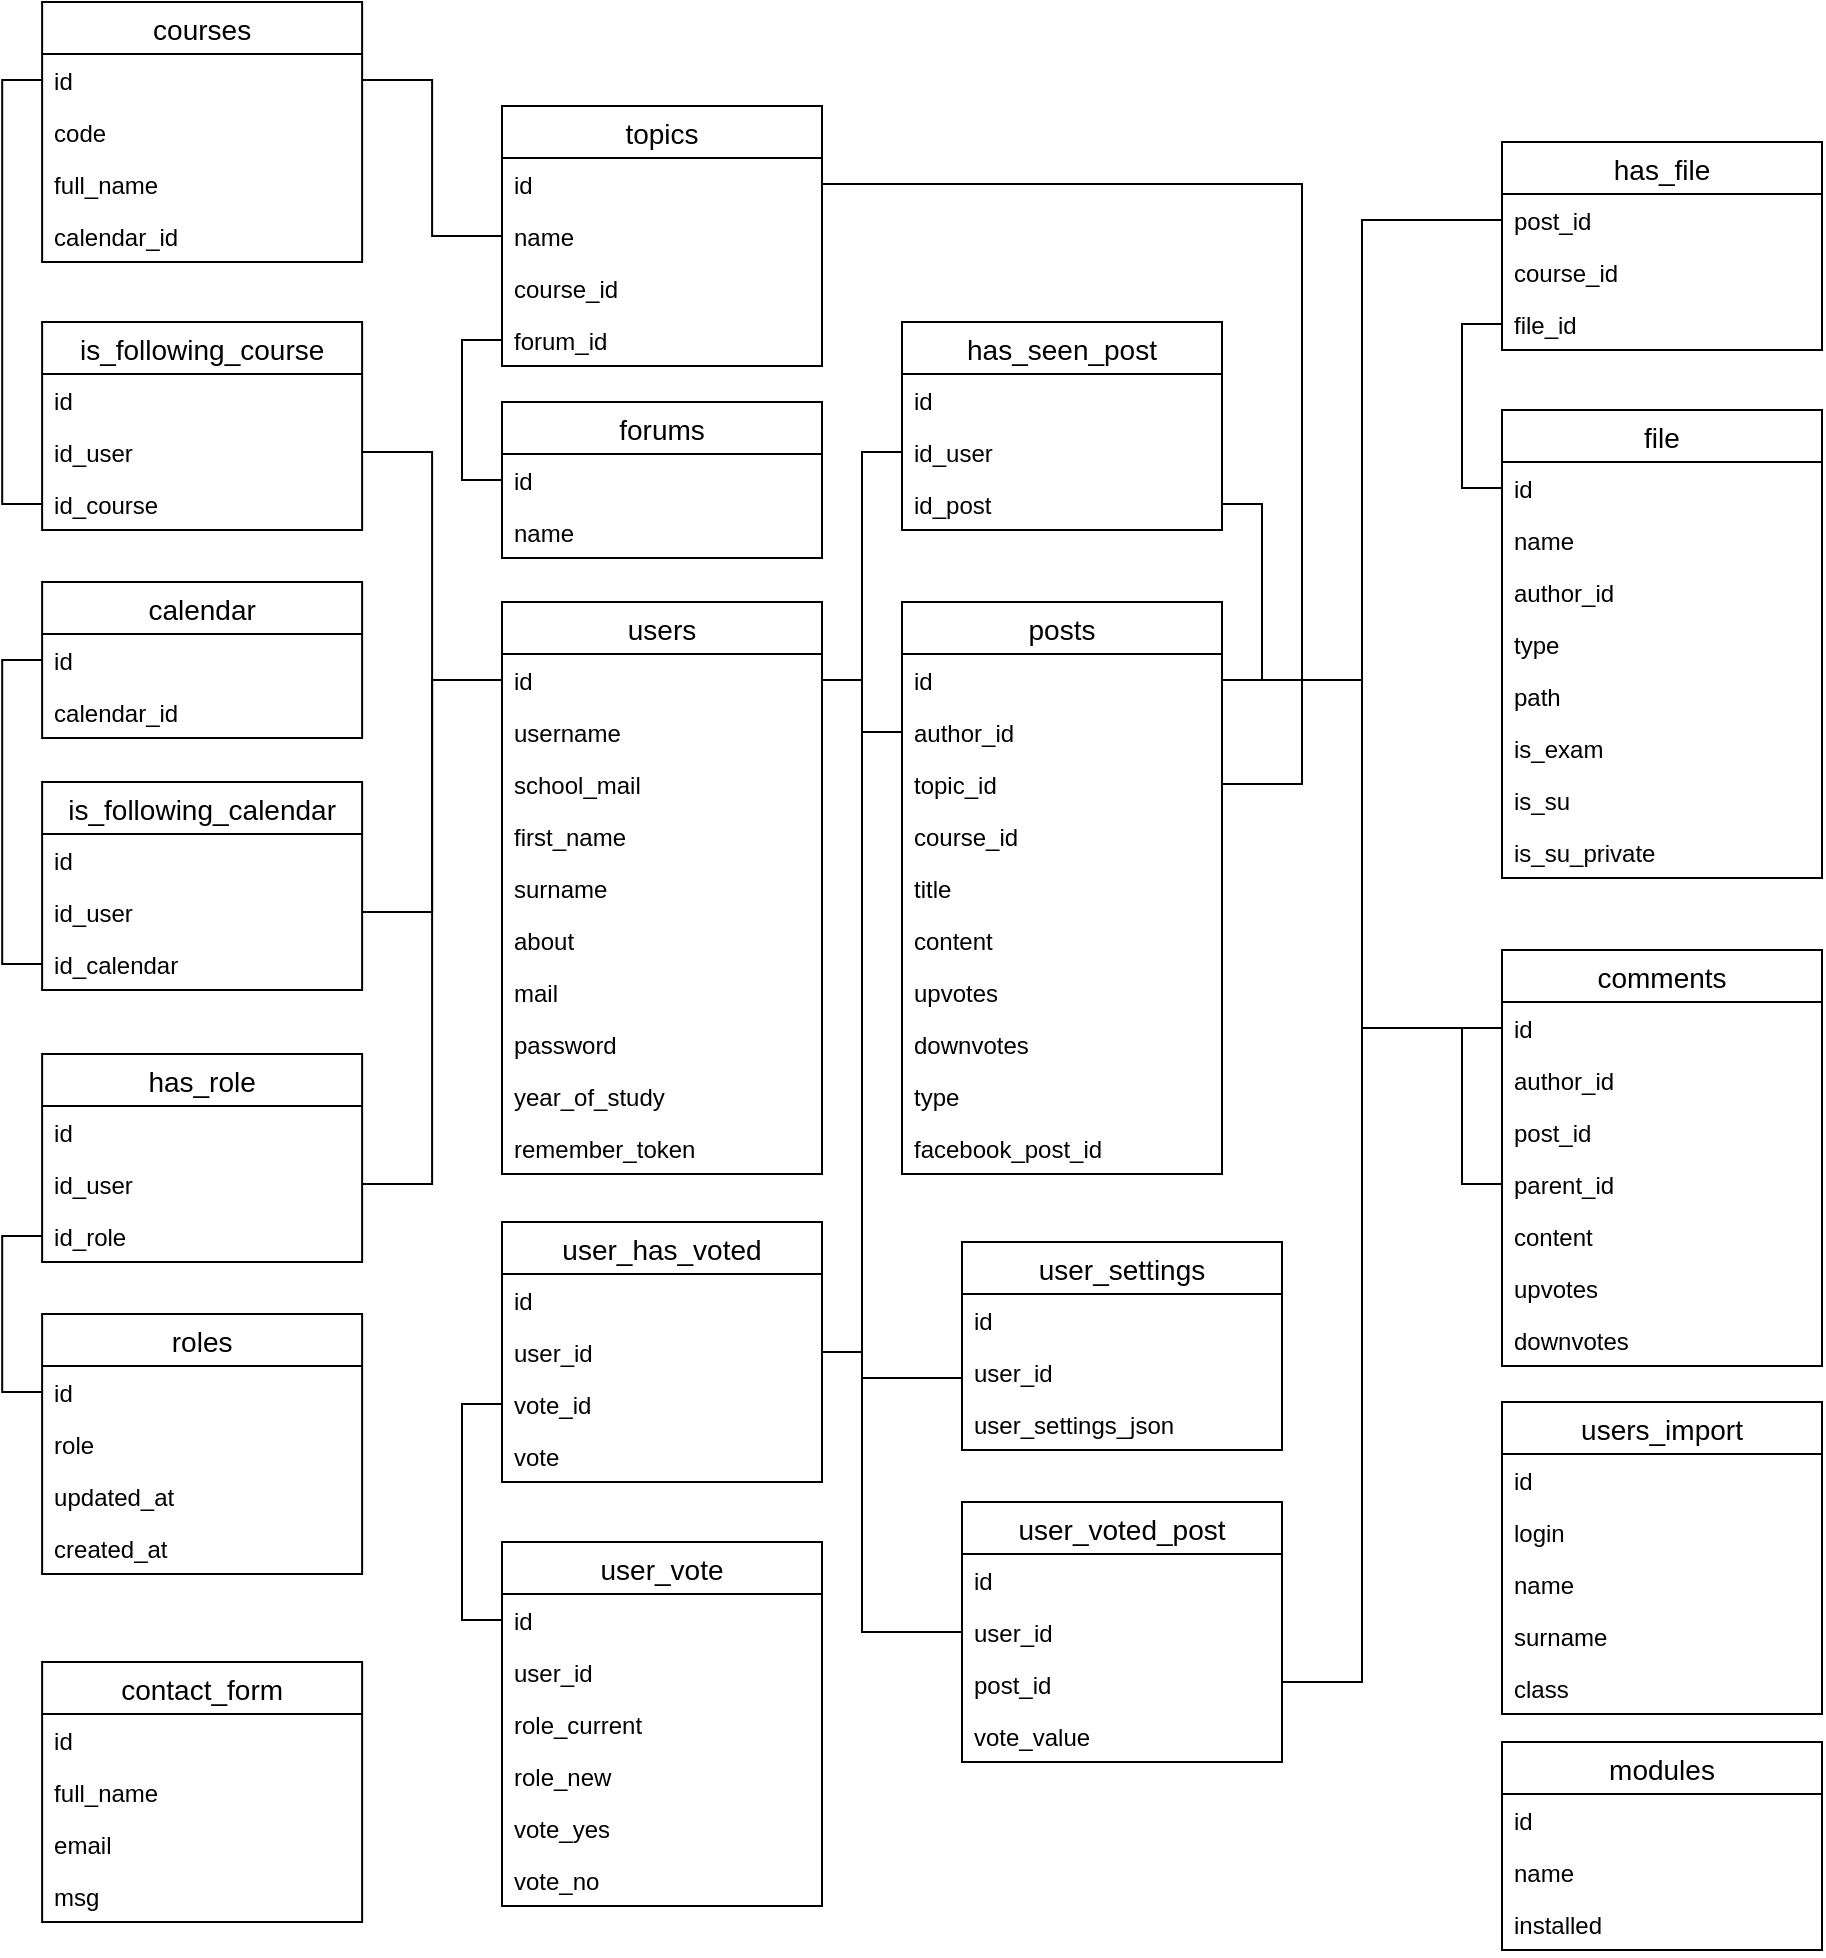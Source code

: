 <mxfile version="14.6.11" type="device"><diagram id="4yTbLP6t9a6h_DhzCa4y" name="db_scheme"><mxGraphModel dx="2031" dy="2209" grid="1" gridSize="10" guides="1" tooltips="1" connect="1" arrows="1" fold="1" page="1" pageScale="1" pageWidth="850" pageHeight="1100" math="0" shadow="0"><root><mxCell id="0"/><mxCell id="1" parent="0"/><mxCell id="abIItij-NzjFrloqFSws-5" value="users" style="swimlane;fontStyle=0;childLayout=stackLayout;horizontal=1;startSize=26;horizontalStack=0;resizeParent=1;resizeParentMax=0;resizeLast=0;collapsible=1;marginBottom=0;align=center;fontSize=14;" parent="1" vertex="1"><mxGeometry x="280" y="230" width="160" height="286" as="geometry"/></mxCell><mxCell id="abIItij-NzjFrloqFSws-6" value="id&#10;" style="text;strokeColor=none;fillColor=none;spacingLeft=4;spacingRight=4;overflow=hidden;rotatable=0;points=[[0,0.5],[1,0.5]];portConstraint=eastwest;fontSize=12;" parent="abIItij-NzjFrloqFSws-5" vertex="1"><mxGeometry y="26" width="160" height="26" as="geometry"/></mxCell><mxCell id="abIItij-NzjFrloqFSws-7" value="username" style="text;strokeColor=none;fillColor=none;spacingLeft=4;spacingRight=4;overflow=hidden;rotatable=0;points=[[0,0.5],[1,0.5]];portConstraint=eastwest;fontSize=12;" parent="abIItij-NzjFrloqFSws-5" vertex="1"><mxGeometry y="52" width="160" height="26" as="geometry"/></mxCell><mxCell id="abIItij-NzjFrloqFSws-8" value="school_mail" style="text;strokeColor=none;fillColor=none;spacingLeft=4;spacingRight=4;overflow=hidden;rotatable=0;points=[[0,0.5],[1,0.5]];portConstraint=eastwest;fontSize=12;" parent="abIItij-NzjFrloqFSws-5" vertex="1"><mxGeometry y="78" width="160" height="26" as="geometry"/></mxCell><mxCell id="IEvsxh3nS520KQVE90Wk-14" value="first_name" style="text;strokeColor=none;fillColor=none;spacingLeft=4;spacingRight=4;overflow=hidden;rotatable=0;points=[[0,0.5],[1,0.5]];portConstraint=eastwest;fontSize=12;" parent="abIItij-NzjFrloqFSws-5" vertex="1"><mxGeometry y="104" width="160" height="26" as="geometry"/></mxCell><mxCell id="IEvsxh3nS520KQVE90Wk-15" value="surname" style="text;strokeColor=none;fillColor=none;spacingLeft=4;spacingRight=4;overflow=hidden;rotatable=0;points=[[0,0.5],[1,0.5]];portConstraint=eastwest;fontSize=12;" parent="abIItij-NzjFrloqFSws-5" vertex="1"><mxGeometry y="130" width="160" height="26" as="geometry"/></mxCell><mxCell id="IEvsxh3nS520KQVE90Wk-16" value="about" style="text;strokeColor=none;fillColor=none;spacingLeft=4;spacingRight=4;overflow=hidden;rotatable=0;points=[[0,0.5],[1,0.5]];portConstraint=eastwest;fontSize=12;" parent="abIItij-NzjFrloqFSws-5" vertex="1"><mxGeometry y="156" width="160" height="26" as="geometry"/></mxCell><mxCell id="abIItij-NzjFrloqFSws-9" value="mail" style="text;strokeColor=none;fillColor=none;spacingLeft=4;spacingRight=4;overflow=hidden;rotatable=0;points=[[0,0.5],[1,0.5]];portConstraint=eastwest;fontSize=12;" parent="abIItij-NzjFrloqFSws-5" vertex="1"><mxGeometry y="182" width="160" height="26" as="geometry"/></mxCell><mxCell id="abIItij-NzjFrloqFSws-10" value="password" style="text;strokeColor=none;fillColor=none;spacingLeft=4;spacingRight=4;overflow=hidden;rotatable=0;points=[[0,0.5],[1,0.5]];portConstraint=eastwest;fontSize=12;" parent="abIItij-NzjFrloqFSws-5" vertex="1"><mxGeometry y="208" width="160" height="26" as="geometry"/></mxCell><mxCell id="abIItij-NzjFrloqFSws-11" value="year_of_study" style="text;strokeColor=none;fillColor=none;spacingLeft=4;spacingRight=4;overflow=hidden;rotatable=0;points=[[0,0.5],[1,0.5]];portConstraint=eastwest;fontSize=12;" parent="abIItij-NzjFrloqFSws-5" vertex="1"><mxGeometry y="234" width="160" height="26" as="geometry"/></mxCell><mxCell id="IEvsxh3nS520KQVE90Wk-17" value="remember_token" style="text;strokeColor=none;fillColor=none;spacingLeft=4;spacingRight=4;overflow=hidden;rotatable=0;points=[[0,0.5],[1,0.5]];portConstraint=eastwest;fontSize=12;" parent="abIItij-NzjFrloqFSws-5" vertex="1"><mxGeometry y="260" width="160" height="26" as="geometry"/></mxCell><mxCell id="abIItij-NzjFrloqFSws-58" value="has_seen_post" style="swimlane;fontStyle=0;childLayout=stackLayout;horizontal=1;startSize=26;horizontalStack=0;resizeParent=1;resizeParentMax=0;resizeLast=0;collapsible=1;marginBottom=0;align=center;fontSize=14;" parent="1" vertex="1"><mxGeometry x="480" y="90" width="160" height="104" as="geometry"/></mxCell><mxCell id="IEvsxh3nS520KQVE90Wk-20" value="id" style="text;strokeColor=none;fillColor=none;spacingLeft=4;spacingRight=4;overflow=hidden;rotatable=0;points=[[0,0.5],[1,0.5]];portConstraint=eastwest;fontSize=12;" parent="abIItij-NzjFrloqFSws-58" vertex="1"><mxGeometry y="26" width="160" height="26" as="geometry"/></mxCell><mxCell id="abIItij-NzjFrloqFSws-59" value="id_user" style="text;strokeColor=none;fillColor=none;spacingLeft=4;spacingRight=4;overflow=hidden;rotatable=0;points=[[0,0.5],[1,0.5]];portConstraint=eastwest;fontSize=12;" parent="abIItij-NzjFrloqFSws-58" vertex="1"><mxGeometry y="52" width="160" height="26" as="geometry"/></mxCell><mxCell id="abIItij-NzjFrloqFSws-60" value="id_post" style="text;strokeColor=none;fillColor=none;spacingLeft=4;spacingRight=4;overflow=hidden;rotatable=0;points=[[0,0.5],[1,0.5]];portConstraint=eastwest;fontSize=12;" parent="abIItij-NzjFrloqFSws-58" vertex="1"><mxGeometry y="78" width="160" height="26" as="geometry"/></mxCell><mxCell id="abIItij-NzjFrloqFSws-14" value="posts" style="swimlane;fontStyle=0;childLayout=stackLayout;horizontal=1;startSize=26;horizontalStack=0;resizeParent=1;resizeParentMax=0;resizeLast=0;collapsible=1;marginBottom=0;align=center;fontSize=14;" parent="1" vertex="1"><mxGeometry x="480" y="230" width="160" height="286" as="geometry"/></mxCell><mxCell id="abIItij-NzjFrloqFSws-15" value="id" style="text;strokeColor=none;fillColor=none;spacingLeft=4;spacingRight=4;overflow=hidden;rotatable=0;points=[[0,0.5],[1,0.5]];portConstraint=eastwest;fontSize=12;" parent="abIItij-NzjFrloqFSws-14" vertex="1"><mxGeometry y="26" width="160" height="26" as="geometry"/></mxCell><mxCell id="abIItij-NzjFrloqFSws-16" value="author_id" style="text;strokeColor=none;fillColor=none;spacingLeft=4;spacingRight=4;overflow=hidden;rotatable=0;points=[[0,0.5],[1,0.5]];portConstraint=eastwest;fontSize=12;" parent="abIItij-NzjFrloqFSws-14" vertex="1"><mxGeometry y="52" width="160" height="26" as="geometry"/></mxCell><mxCell id="IEvsxh3nS520KQVE90Wk-23" value="topic_id" style="text;strokeColor=none;fillColor=none;spacingLeft=4;spacingRight=4;overflow=hidden;rotatable=0;points=[[0,0.5],[1,0.5]];portConstraint=eastwest;fontSize=12;" parent="abIItij-NzjFrloqFSws-14" vertex="1"><mxGeometry y="78" width="160" height="26" as="geometry"/></mxCell><mxCell id="IEvsxh3nS520KQVE90Wk-24" value="course_id" style="text;strokeColor=none;fillColor=none;spacingLeft=4;spacingRight=4;overflow=hidden;rotatable=0;points=[[0,0.5],[1,0.5]];portConstraint=eastwest;fontSize=12;" parent="abIItij-NzjFrloqFSws-14" vertex="1"><mxGeometry y="104" width="160" height="26" as="geometry"/></mxCell><mxCell id="abIItij-NzjFrloqFSws-17" value="title" style="text;strokeColor=none;fillColor=none;spacingLeft=4;spacingRight=4;overflow=hidden;rotatable=0;points=[[0,0.5],[1,0.5]];portConstraint=eastwest;fontSize=12;" parent="abIItij-NzjFrloqFSws-14" vertex="1"><mxGeometry y="130" width="160" height="26" as="geometry"/></mxCell><mxCell id="abIItij-NzjFrloqFSws-18" value="content" style="text;strokeColor=none;fillColor=none;spacingLeft=4;spacingRight=4;overflow=hidden;rotatable=0;points=[[0,0.5],[1,0.5]];portConstraint=eastwest;fontSize=12;" parent="abIItij-NzjFrloqFSws-14" vertex="1"><mxGeometry y="156" width="160" height="26" as="geometry"/></mxCell><mxCell id="abIItij-NzjFrloqFSws-20" value="upvotes" style="text;strokeColor=none;fillColor=none;spacingLeft=4;spacingRight=4;overflow=hidden;rotatable=0;points=[[0,0.5],[1,0.5]];portConstraint=eastwest;fontSize=12;" parent="abIItij-NzjFrloqFSws-14" vertex="1"><mxGeometry y="182" width="160" height="26" as="geometry"/></mxCell><mxCell id="abIItij-NzjFrloqFSws-21" value="downvotes" style="text;strokeColor=none;fillColor=none;spacingLeft=4;spacingRight=4;overflow=hidden;rotatable=0;points=[[0,0.5],[1,0.5]];portConstraint=eastwest;fontSize=12;" parent="abIItij-NzjFrloqFSws-14" vertex="1"><mxGeometry y="208" width="160" height="26" as="geometry"/></mxCell><mxCell id="_RfsnpnB9EdV9xhI0QB1-18" value="type" style="text;strokeColor=none;fillColor=none;spacingLeft=4;spacingRight=4;overflow=hidden;rotatable=0;points=[[0,0.5],[1,0.5]];portConstraint=eastwest;fontSize=12;" parent="abIItij-NzjFrloqFSws-14" vertex="1"><mxGeometry y="234" width="160" height="26" as="geometry"/></mxCell><mxCell id="_RfsnpnB9EdV9xhI0QB1-19" value="facebook_post_id" style="text;strokeColor=none;fillColor=none;spacingLeft=4;spacingRight=4;overflow=hidden;rotatable=0;points=[[0,0.5],[1,0.5]];portConstraint=eastwest;fontSize=12;" parent="abIItij-NzjFrloqFSws-14" vertex="1"><mxGeometry y="260" width="160" height="26" as="geometry"/></mxCell><mxCell id="abIItij-NzjFrloqFSws-23" value="comments" style="swimlane;fontStyle=0;childLayout=stackLayout;horizontal=1;startSize=26;horizontalStack=0;resizeParent=1;resizeParentMax=0;resizeLast=0;collapsible=1;marginBottom=0;align=center;fontSize=14;" parent="1" vertex="1"><mxGeometry x="780" y="404" width="160" height="208" as="geometry"/></mxCell><mxCell id="_RfsnpnB9EdV9xhI0QB1-56" style="edgeStyle=orthogonalEdgeStyle;rounded=0;orthogonalLoop=1;jettySize=auto;html=1;exitX=0;exitY=0.5;exitDx=0;exitDy=0;entryX=0;entryY=0.5;entryDx=0;entryDy=0;endArrow=none;endFill=0;" parent="abIItij-NzjFrloqFSws-23" source="abIItij-NzjFrloqFSws-24" target="IEvsxh3nS520KQVE90Wk-19" edge="1"><mxGeometry relative="1" as="geometry"/></mxCell><mxCell id="abIItij-NzjFrloqFSws-24" value="id" style="text;strokeColor=none;fillColor=none;spacingLeft=4;spacingRight=4;overflow=hidden;rotatable=0;points=[[0,0.5],[1,0.5]];portConstraint=eastwest;fontSize=12;" parent="abIItij-NzjFrloqFSws-23" vertex="1"><mxGeometry y="26" width="160" height="26" as="geometry"/></mxCell><mxCell id="abIItij-NzjFrloqFSws-26" value="author_id" style="text;strokeColor=none;fillColor=none;spacingLeft=4;spacingRight=4;overflow=hidden;rotatable=0;points=[[0,0.5],[1,0.5]];portConstraint=eastwest;fontSize=12;" parent="abIItij-NzjFrloqFSws-23" vertex="1"><mxGeometry y="52" width="160" height="26" as="geometry"/></mxCell><mxCell id="abIItij-NzjFrloqFSws-25" value="post_id" style="text;strokeColor=none;fillColor=none;spacingLeft=4;spacingRight=4;overflow=hidden;rotatable=0;points=[[0,0.5],[1,0.5]];portConstraint=eastwest;fontSize=12;" parent="abIItij-NzjFrloqFSws-23" vertex="1"><mxGeometry y="78" width="160" height="26" as="geometry"/></mxCell><mxCell id="IEvsxh3nS520KQVE90Wk-19" value="parent_id" style="text;strokeColor=none;fillColor=none;spacingLeft=4;spacingRight=4;overflow=hidden;rotatable=0;points=[[0,0.5],[1,0.5]];portConstraint=eastwest;fontSize=12;" parent="abIItij-NzjFrloqFSws-23" vertex="1"><mxGeometry y="104" width="160" height="26" as="geometry"/></mxCell><mxCell id="abIItij-NzjFrloqFSws-27" value="content" style="text;strokeColor=none;fillColor=none;spacingLeft=4;spacingRight=4;overflow=hidden;rotatable=0;points=[[0,0.5],[1,0.5]];portConstraint=eastwest;fontSize=12;" parent="abIItij-NzjFrloqFSws-23" vertex="1"><mxGeometry y="130" width="160" height="26" as="geometry"/></mxCell><mxCell id="abIItij-NzjFrloqFSws-29" value="upvotes" style="text;strokeColor=none;fillColor=none;spacingLeft=4;spacingRight=4;overflow=hidden;rotatable=0;points=[[0,0.5],[1,0.5]];portConstraint=eastwest;fontSize=12;" parent="abIItij-NzjFrloqFSws-23" vertex="1"><mxGeometry y="156" width="160" height="26" as="geometry"/></mxCell><mxCell id="abIItij-NzjFrloqFSws-31" value="downvotes&#10;" style="text;strokeColor=none;fillColor=none;spacingLeft=4;spacingRight=4;overflow=hidden;rotatable=0;points=[[0,0.5],[1,0.5]];portConstraint=eastwest;fontSize=12;" parent="abIItij-NzjFrloqFSws-23" vertex="1"><mxGeometry y="182" width="160" height="26" as="geometry"/></mxCell><mxCell id="abIItij-NzjFrloqFSws-70" value="has_role" style="swimlane;fontStyle=0;childLayout=stackLayout;horizontal=1;startSize=26;horizontalStack=0;resizeParent=1;resizeParentMax=0;resizeLast=0;collapsible=1;marginBottom=0;align=center;fontSize=14;" parent="1" vertex="1"><mxGeometry x="50.06" y="456" width="160" height="104" as="geometry"/></mxCell><mxCell id="IEvsxh3nS520KQVE90Wk-1" value="id" style="text;strokeColor=none;fillColor=none;spacingLeft=4;spacingRight=4;overflow=hidden;rotatable=0;points=[[0,0.5],[1,0.5]];portConstraint=eastwest;fontSize=12;" parent="abIItij-NzjFrloqFSws-70" vertex="1"><mxGeometry y="26" width="160" height="26" as="geometry"/></mxCell><mxCell id="abIItij-NzjFrloqFSws-71" value="id_user" style="text;strokeColor=none;fillColor=none;spacingLeft=4;spacingRight=4;overflow=hidden;rotatable=0;points=[[0,0.5],[1,0.5]];portConstraint=eastwest;fontSize=12;" parent="abIItij-NzjFrloqFSws-70" vertex="1"><mxGeometry y="52" width="160" height="26" as="geometry"/></mxCell><mxCell id="abIItij-NzjFrloqFSws-72" value="id_role" style="text;strokeColor=none;fillColor=none;spacingLeft=4;spacingRight=4;overflow=hidden;rotatable=0;points=[[0,0.5],[1,0.5]];portConstraint=eastwest;fontSize=12;" parent="abIItij-NzjFrloqFSws-70" vertex="1"><mxGeometry y="78" width="160" height="26" as="geometry"/></mxCell><mxCell id="abIItij-NzjFrloqFSws-76" value="is_following_course" style="swimlane;fontStyle=0;childLayout=stackLayout;horizontal=1;startSize=26;horizontalStack=0;resizeParent=1;resizeParentMax=0;resizeLast=0;collapsible=1;marginBottom=0;align=center;fontSize=14;" parent="1" vertex="1"><mxGeometry x="50.06" y="90" width="160" height="104" as="geometry"/></mxCell><mxCell id="IEvsxh3nS520KQVE90Wk-6" value="id" style="text;strokeColor=none;fillColor=none;spacingLeft=4;spacingRight=4;overflow=hidden;rotatable=0;points=[[0,0.5],[1,0.5]];portConstraint=eastwest;fontSize=12;" parent="abIItij-NzjFrloqFSws-76" vertex="1"><mxGeometry y="26" width="160" height="26" as="geometry"/></mxCell><mxCell id="abIItij-NzjFrloqFSws-77" value="id_user" style="text;strokeColor=none;fillColor=none;spacingLeft=4;spacingRight=4;overflow=hidden;rotatable=0;points=[[0,0.5],[1,0.5]];portConstraint=eastwest;fontSize=12;" parent="abIItij-NzjFrloqFSws-76" vertex="1"><mxGeometry y="52" width="160" height="26" as="geometry"/></mxCell><mxCell id="abIItij-NzjFrloqFSws-78" value="id_course" style="text;strokeColor=none;fillColor=none;spacingLeft=4;spacingRight=4;overflow=hidden;rotatable=0;points=[[0,0.5],[1,0.5]];portConstraint=eastwest;fontSize=12;" parent="abIItij-NzjFrloqFSws-76" vertex="1"><mxGeometry y="78" width="160" height="26" as="geometry"/></mxCell><mxCell id="abIItij-NzjFrloqFSws-101" style="edgeStyle=orthogonalEdgeStyle;rounded=0;orthogonalLoop=1;jettySize=auto;html=1;exitX=1;exitY=0.5;exitDx=0;exitDy=0;entryX=0;entryY=0.5;entryDx=0;entryDy=0;endArrow=none;endFill=0;" parent="1" source="abIItij-NzjFrloqFSws-77" target="abIItij-NzjFrloqFSws-6" edge="1"><mxGeometry relative="1" as="geometry"/></mxCell><mxCell id="abIItij-NzjFrloqFSws-45" value="courses" style="swimlane;fontStyle=0;childLayout=stackLayout;horizontal=1;startSize=26;horizontalStack=0;resizeParent=1;resizeParentMax=0;resizeLast=0;collapsible=1;marginBottom=0;align=center;fontSize=14;" parent="1" vertex="1"><mxGeometry x="50.06" y="-70" width="160" height="130" as="geometry"/></mxCell><mxCell id="abIItij-NzjFrloqFSws-46" value="id" style="text;strokeColor=none;fillColor=none;spacingLeft=4;spacingRight=4;overflow=hidden;rotatable=0;points=[[0,0.5],[1,0.5]];portConstraint=eastwest;fontSize=12;" parent="abIItij-NzjFrloqFSws-45" vertex="1"><mxGeometry y="26" width="160" height="26" as="geometry"/></mxCell><mxCell id="abIItij-NzjFrloqFSws-47" value="code" style="text;strokeColor=none;fillColor=none;spacingLeft=4;spacingRight=4;overflow=hidden;rotatable=0;points=[[0,0.5],[1,0.5]];portConstraint=eastwest;fontSize=12;" parent="abIItij-NzjFrloqFSws-45" vertex="1"><mxGeometry y="52" width="160" height="26" as="geometry"/></mxCell><mxCell id="abIItij-NzjFrloqFSws-48" value="full_name" style="text;strokeColor=none;fillColor=none;spacingLeft=4;spacingRight=4;overflow=hidden;rotatable=0;points=[[0,0.5],[1,0.5]];portConstraint=eastwest;fontSize=12;" parent="abIItij-NzjFrloqFSws-45" vertex="1"><mxGeometry y="78" width="160" height="26" as="geometry"/></mxCell><mxCell id="IEvsxh3nS520KQVE90Wk-11" value="calendar_id" style="text;strokeColor=none;fillColor=none;spacingLeft=4;spacingRight=4;overflow=hidden;rotatable=0;points=[[0,0.5],[1,0.5]];portConstraint=eastwest;fontSize=12;" parent="abIItij-NzjFrloqFSws-45" vertex="1"><mxGeometry y="104" width="160" height="26" as="geometry"/></mxCell><mxCell id="abIItij-NzjFrloqFSws-64" value="has_file" style="swimlane;fontStyle=0;childLayout=stackLayout;horizontal=1;startSize=26;horizontalStack=0;resizeParent=1;resizeParentMax=0;resizeLast=0;collapsible=1;marginBottom=0;align=center;fontSize=14;" parent="1" vertex="1"><mxGeometry x="780" width="160" height="104" as="geometry"/></mxCell><mxCell id="abIItij-NzjFrloqFSws-65" value="post_id" style="text;strokeColor=none;fillColor=none;spacingLeft=4;spacingRight=4;overflow=hidden;rotatable=0;points=[[0,0.5],[1,0.5]];portConstraint=eastwest;fontSize=12;" parent="abIItij-NzjFrloqFSws-64" vertex="1"><mxGeometry y="26" width="160" height="26" as="geometry"/></mxCell><mxCell id="IEvsxh3nS520KQVE90Wk-25" value="course_id" style="text;strokeColor=none;fillColor=none;spacingLeft=4;spacingRight=4;overflow=hidden;rotatable=0;points=[[0,0.5],[1,0.5]];portConstraint=eastwest;fontSize=12;" parent="abIItij-NzjFrloqFSws-64" vertex="1"><mxGeometry y="52" width="160" height="26" as="geometry"/></mxCell><mxCell id="abIItij-NzjFrloqFSws-66" value="file_id" style="text;strokeColor=none;fillColor=none;spacingLeft=4;spacingRight=4;overflow=hidden;rotatable=0;points=[[0,0.5],[1,0.5]];portConstraint=eastwest;fontSize=12;" parent="abIItij-NzjFrloqFSws-64" vertex="1"><mxGeometry y="78" width="160" height="26" as="geometry"/></mxCell><mxCell id="abIItij-NzjFrloqFSws-32" value="file" style="swimlane;fontStyle=0;childLayout=stackLayout;horizontal=1;startSize=26;horizontalStack=0;resizeParent=1;resizeParentMax=0;resizeLast=0;collapsible=1;marginBottom=0;align=center;fontSize=14;" parent="1" vertex="1"><mxGeometry x="780" y="134" width="160" height="234" as="geometry"/></mxCell><mxCell id="abIItij-NzjFrloqFSws-33" value="id" style="text;strokeColor=none;fillColor=none;spacingLeft=4;spacingRight=4;overflow=hidden;rotatable=0;points=[[0,0.5],[1,0.5]];portConstraint=eastwest;fontSize=12;" parent="abIItij-NzjFrloqFSws-32" vertex="1"><mxGeometry y="26" width="160" height="26" as="geometry"/></mxCell><mxCell id="IEvsxh3nS520KQVE90Wk-26" value="name" style="text;strokeColor=none;fillColor=none;spacingLeft=4;spacingRight=4;overflow=hidden;rotatable=0;points=[[0,0.5],[1,0.5]];portConstraint=eastwest;fontSize=12;" parent="abIItij-NzjFrloqFSws-32" vertex="1"><mxGeometry y="52" width="160" height="26" as="geometry"/></mxCell><mxCell id="IEvsxh3nS520KQVE90Wk-27" value="author_id" style="text;strokeColor=none;fillColor=none;spacingLeft=4;spacingRight=4;overflow=hidden;rotatable=0;points=[[0,0.5],[1,0.5]];portConstraint=eastwest;fontSize=12;" parent="abIItij-NzjFrloqFSws-32" vertex="1"><mxGeometry y="78" width="160" height="26" as="geometry"/></mxCell><mxCell id="abIItij-NzjFrloqFSws-34" value="type" style="text;strokeColor=none;fillColor=none;spacingLeft=4;spacingRight=4;overflow=hidden;rotatable=0;points=[[0,0.5],[1,0.5]];portConstraint=eastwest;fontSize=12;" parent="abIItij-NzjFrloqFSws-32" vertex="1"><mxGeometry y="104" width="160" height="26" as="geometry"/></mxCell><mxCell id="abIItij-NzjFrloqFSws-35" value="path" style="text;strokeColor=none;fillColor=none;spacingLeft=4;spacingRight=4;overflow=hidden;rotatable=0;points=[[0,0.5],[1,0.5]];portConstraint=eastwest;fontSize=12;" parent="abIItij-NzjFrloqFSws-32" vertex="1"><mxGeometry y="130" width="160" height="26" as="geometry"/></mxCell><mxCell id="IEvsxh3nS520KQVE90Wk-28" value="is_exam" style="text;strokeColor=none;fillColor=none;spacingLeft=4;spacingRight=4;overflow=hidden;rotatable=0;points=[[0,0.5],[1,0.5]];portConstraint=eastwest;fontSize=12;" parent="abIItij-NzjFrloqFSws-32" vertex="1"><mxGeometry y="156" width="160" height="26" as="geometry"/></mxCell><mxCell id="_RfsnpnB9EdV9xhI0QB1-9" value="is_su" style="text;strokeColor=none;fillColor=none;spacingLeft=4;spacingRight=4;overflow=hidden;rotatable=0;points=[[0,0.5],[1,0.5]];portConstraint=eastwest;fontSize=12;" parent="abIItij-NzjFrloqFSws-32" vertex="1"><mxGeometry y="182" width="160" height="26" as="geometry"/></mxCell><mxCell id="_RfsnpnB9EdV9xhI0QB1-10" value="is_su_private" style="text;strokeColor=none;fillColor=none;spacingLeft=4;spacingRight=4;overflow=hidden;rotatable=0;points=[[0,0.5],[1,0.5]];portConstraint=eastwest;fontSize=12;" parent="abIItij-NzjFrloqFSws-32" vertex="1"><mxGeometry y="208" width="160" height="26" as="geometry"/></mxCell><mxCell id="abIItij-NzjFrloqFSws-41" value="roles" style="swimlane;fontStyle=0;childLayout=stackLayout;horizontal=1;startSize=26;horizontalStack=0;resizeParent=1;resizeParentMax=0;resizeLast=0;collapsible=1;marginBottom=0;align=center;fontSize=14;" parent="1" vertex="1"><mxGeometry x="50.06" y="586" width="160" height="130" as="geometry"/></mxCell><mxCell id="abIItij-NzjFrloqFSws-42" value="id" style="text;strokeColor=none;fillColor=none;spacingLeft=4;spacingRight=4;overflow=hidden;rotatable=0;points=[[0,0.5],[1,0.5]];portConstraint=eastwest;fontSize=12;" parent="abIItij-NzjFrloqFSws-41" vertex="1"><mxGeometry y="26" width="160" height="26" as="geometry"/></mxCell><mxCell id="abIItij-NzjFrloqFSws-43" value="role" style="text;strokeColor=none;fillColor=none;spacingLeft=4;spacingRight=4;overflow=hidden;rotatable=0;points=[[0,0.5],[1,0.5]];portConstraint=eastwest;fontSize=12;" parent="abIItij-NzjFrloqFSws-41" vertex="1"><mxGeometry y="52" width="160" height="26" as="geometry"/></mxCell><mxCell id="IEvsxh3nS520KQVE90Wk-5" value="updated_at" style="text;strokeColor=none;fillColor=none;spacingLeft=4;spacingRight=4;overflow=hidden;rotatable=0;points=[[0,0.5],[1,0.5]];portConstraint=eastwest;fontSize=12;" parent="abIItij-NzjFrloqFSws-41" vertex="1"><mxGeometry y="78" width="160" height="26" as="geometry"/></mxCell><mxCell id="IEvsxh3nS520KQVE90Wk-4" value="created_at" style="text;strokeColor=none;fillColor=none;spacingLeft=4;spacingRight=4;overflow=hidden;rotatable=0;points=[[0,0.5],[1,0.5]];portConstraint=eastwest;fontSize=12;" parent="abIItij-NzjFrloqFSws-41" vertex="1"><mxGeometry y="104" width="160" height="26" as="geometry"/></mxCell><mxCell id="a0EIPq0wCGwNjNWmzoft-9" value="calendar" style="swimlane;fontStyle=0;childLayout=stackLayout;horizontal=1;startSize=26;horizontalStack=0;resizeParent=1;resizeParentMax=0;resizeLast=0;collapsible=1;marginBottom=0;align=center;fontSize=14;" parent="1" vertex="1"><mxGeometry x="50.06" y="220" width="160" height="78" as="geometry"/></mxCell><mxCell id="a0EIPq0wCGwNjNWmzoft-10" value="id" style="text;strokeColor=none;fillColor=none;spacingLeft=4;spacingRight=4;overflow=hidden;rotatable=0;points=[[0,0.5],[1,0.5]];portConstraint=eastwest;fontSize=12;" parent="a0EIPq0wCGwNjNWmzoft-9" vertex="1"><mxGeometry y="26" width="160" height="26" as="geometry"/></mxCell><mxCell id="a0EIPq0wCGwNjNWmzoft-12" value="calendar_id" style="text;strokeColor=none;fillColor=none;spacingLeft=4;spacingRight=4;overflow=hidden;rotatable=0;points=[[0,0.5],[1,0.5]];portConstraint=eastwest;fontSize=12;" parent="a0EIPq0wCGwNjNWmzoft-9" vertex="1"><mxGeometry y="52" width="160" height="26" as="geometry"/></mxCell><mxCell id="a0EIPq0wCGwNjNWmzoft-15" value="is_following_calendar" style="swimlane;fontStyle=0;childLayout=stackLayout;horizontal=1;startSize=26;horizontalStack=0;resizeParent=1;resizeParentMax=0;resizeLast=0;collapsible=1;marginBottom=0;align=center;fontSize=14;" parent="1" vertex="1"><mxGeometry x="50.06" y="320" width="160" height="104" as="geometry"/></mxCell><mxCell id="_RfsnpnB9EdV9xhI0QB1-17" value="id" style="text;strokeColor=none;fillColor=none;spacingLeft=4;spacingRight=4;overflow=hidden;rotatable=0;points=[[0,0.5],[1,0.5]];portConstraint=eastwest;fontSize=12;" parent="a0EIPq0wCGwNjNWmzoft-15" vertex="1"><mxGeometry y="26" width="160" height="26" as="geometry"/></mxCell><mxCell id="a0EIPq0wCGwNjNWmzoft-16" value="id_user" style="text;strokeColor=none;fillColor=none;spacingLeft=4;spacingRight=4;overflow=hidden;rotatable=0;points=[[0,0.5],[1,0.5]];portConstraint=eastwest;fontSize=12;" parent="a0EIPq0wCGwNjNWmzoft-15" vertex="1"><mxGeometry y="52" width="160" height="26" as="geometry"/></mxCell><mxCell id="a0EIPq0wCGwNjNWmzoft-17" value="id_calendar" style="text;strokeColor=none;fillColor=none;spacingLeft=4;spacingRight=4;overflow=hidden;rotatable=0;points=[[0,0.5],[1,0.5]];portConstraint=eastwest;fontSize=12;" parent="a0EIPq0wCGwNjNWmzoft-15" vertex="1"><mxGeometry y="78" width="160" height="26" as="geometry"/></mxCell><mxCell id="IEvsxh3nS520KQVE90Wk-33" value="contact_form" style="swimlane;fontStyle=0;childLayout=stackLayout;horizontal=1;startSize=26;horizontalStack=0;resizeParent=1;resizeParentMax=0;resizeLast=0;collapsible=1;marginBottom=0;align=center;fontSize=14;" parent="1" vertex="1"><mxGeometry x="50.06" y="760" width="160" height="130" as="geometry"/></mxCell><mxCell id="IEvsxh3nS520KQVE90Wk-34" value="id" style="text;strokeColor=none;fillColor=none;spacingLeft=4;spacingRight=4;overflow=hidden;rotatable=0;points=[[0,0.5],[1,0.5]];portConstraint=eastwest;fontSize=12;" parent="IEvsxh3nS520KQVE90Wk-33" vertex="1"><mxGeometry y="26" width="160" height="26" as="geometry"/></mxCell><mxCell id="IEvsxh3nS520KQVE90Wk-35" value="full_name" style="text;strokeColor=none;fillColor=none;spacingLeft=4;spacingRight=4;overflow=hidden;rotatable=0;points=[[0,0.5],[1,0.5]];portConstraint=eastwest;fontSize=12;" parent="IEvsxh3nS520KQVE90Wk-33" vertex="1"><mxGeometry y="52" width="160" height="26" as="geometry"/></mxCell><mxCell id="IEvsxh3nS520KQVE90Wk-36" value="email" style="text;strokeColor=none;fillColor=none;spacingLeft=4;spacingRight=4;overflow=hidden;rotatable=0;points=[[0,0.5],[1,0.5]];portConstraint=eastwest;fontSize=12;" parent="IEvsxh3nS520KQVE90Wk-33" vertex="1"><mxGeometry y="78" width="160" height="26" as="geometry"/></mxCell><mxCell id="IEvsxh3nS520KQVE90Wk-37" value="msg" style="text;strokeColor=none;fillColor=none;spacingLeft=4;spacingRight=4;overflow=hidden;rotatable=0;points=[[0,0.5],[1,0.5]];portConstraint=eastwest;fontSize=12;" parent="IEvsxh3nS520KQVE90Wk-33" vertex="1"><mxGeometry y="104" width="160" height="26" as="geometry"/></mxCell><mxCell id="IEvsxh3nS520KQVE90Wk-42" value="modules" style="swimlane;fontStyle=0;childLayout=stackLayout;horizontal=1;startSize=26;horizontalStack=0;resizeParent=1;resizeParentMax=0;resizeLast=0;collapsible=1;marginBottom=0;align=center;fontSize=14;" parent="1" vertex="1"><mxGeometry x="780" y="800" width="160" height="104" as="geometry"/></mxCell><mxCell id="IEvsxh3nS520KQVE90Wk-43" value="id" style="text;strokeColor=none;fillColor=none;spacingLeft=4;spacingRight=4;overflow=hidden;rotatable=0;points=[[0,0.5],[1,0.5]];portConstraint=eastwest;fontSize=12;" parent="IEvsxh3nS520KQVE90Wk-42" vertex="1"><mxGeometry y="26" width="160" height="26" as="geometry"/></mxCell><mxCell id="IEvsxh3nS520KQVE90Wk-44" value="name" style="text;strokeColor=none;fillColor=none;spacingLeft=4;spacingRight=4;overflow=hidden;rotatable=0;points=[[0,0.5],[1,0.5]];portConstraint=eastwest;fontSize=12;" parent="IEvsxh3nS520KQVE90Wk-42" vertex="1"><mxGeometry y="52" width="160" height="26" as="geometry"/></mxCell><mxCell id="IEvsxh3nS520KQVE90Wk-45" value="installed" style="text;strokeColor=none;fillColor=none;spacingLeft=4;spacingRight=4;overflow=hidden;rotatable=0;points=[[0,0.5],[1,0.5]];portConstraint=eastwest;fontSize=12;" parent="IEvsxh3nS520KQVE90Wk-42" vertex="1"><mxGeometry y="78" width="160" height="26" as="geometry"/></mxCell><mxCell id="IEvsxh3nS520KQVE90Wk-49" value="topics" style="swimlane;fontStyle=0;childLayout=stackLayout;horizontal=1;startSize=26;horizontalStack=0;resizeParent=1;resizeParentMax=0;resizeLast=0;collapsible=1;marginBottom=0;align=center;fontSize=14;" parent="1" vertex="1"><mxGeometry x="280" y="-18" width="160" height="130" as="geometry"/></mxCell><mxCell id="IEvsxh3nS520KQVE90Wk-50" value="id" style="text;strokeColor=none;fillColor=none;spacingLeft=4;spacingRight=4;overflow=hidden;rotatable=0;points=[[0,0.5],[1,0.5]];portConstraint=eastwest;fontSize=12;" parent="IEvsxh3nS520KQVE90Wk-49" vertex="1"><mxGeometry y="26" width="160" height="26" as="geometry"/></mxCell><mxCell id="IEvsxh3nS520KQVE90Wk-51" value="name" style="text;strokeColor=none;fillColor=none;spacingLeft=4;spacingRight=4;overflow=hidden;rotatable=0;points=[[0,0.5],[1,0.5]];portConstraint=eastwest;fontSize=12;" parent="IEvsxh3nS520KQVE90Wk-49" vertex="1"><mxGeometry y="52" width="160" height="26" as="geometry"/></mxCell><mxCell id="IEvsxh3nS520KQVE90Wk-52" value="course_id" style="text;strokeColor=none;fillColor=none;spacingLeft=4;spacingRight=4;overflow=hidden;rotatable=0;points=[[0,0.5],[1,0.5]];portConstraint=eastwest;fontSize=12;" parent="IEvsxh3nS520KQVE90Wk-49" vertex="1"><mxGeometry y="78" width="160" height="26" as="geometry"/></mxCell><mxCell id="IEvsxh3nS520KQVE90Wk-55" value="forum_id" style="text;strokeColor=none;fillColor=none;spacingLeft=4;spacingRight=4;overflow=hidden;rotatable=0;points=[[0,0.5],[1,0.5]];portConstraint=eastwest;fontSize=12;" parent="IEvsxh3nS520KQVE90Wk-49" vertex="1"><mxGeometry y="104" width="160" height="26" as="geometry"/></mxCell><mxCell id="IEvsxh3nS520KQVE90Wk-56" value="user_has_voted" style="swimlane;fontStyle=0;childLayout=stackLayout;horizontal=1;startSize=26;horizontalStack=0;resizeParent=1;resizeParentMax=0;resizeLast=0;collapsible=1;marginBottom=0;align=center;fontSize=14;" parent="1" vertex="1"><mxGeometry x="280" y="540" width="160" height="130" as="geometry"/></mxCell><mxCell id="IEvsxh3nS520KQVE90Wk-57" value="id" style="text;strokeColor=none;fillColor=none;spacingLeft=4;spacingRight=4;overflow=hidden;rotatable=0;points=[[0,0.5],[1,0.5]];portConstraint=eastwest;fontSize=12;" parent="IEvsxh3nS520KQVE90Wk-56" vertex="1"><mxGeometry y="26" width="160" height="26" as="geometry"/></mxCell><mxCell id="IEvsxh3nS520KQVE90Wk-58" value="user_id" style="text;strokeColor=none;fillColor=none;spacingLeft=4;spacingRight=4;overflow=hidden;rotatable=0;points=[[0,0.5],[1,0.5]];portConstraint=eastwest;fontSize=12;" parent="IEvsxh3nS520KQVE90Wk-56" vertex="1"><mxGeometry y="52" width="160" height="26" as="geometry"/></mxCell><mxCell id="IEvsxh3nS520KQVE90Wk-59" value="vote_id" style="text;strokeColor=none;fillColor=none;spacingLeft=4;spacingRight=4;overflow=hidden;rotatable=0;points=[[0,0.5],[1,0.5]];portConstraint=eastwest;fontSize=12;" parent="IEvsxh3nS520KQVE90Wk-56" vertex="1"><mxGeometry y="78" width="160" height="26" as="geometry"/></mxCell><mxCell id="IEvsxh3nS520KQVE90Wk-60" value="vote" style="text;strokeColor=none;fillColor=none;spacingLeft=4;spacingRight=4;overflow=hidden;rotatable=0;points=[[0,0.5],[1,0.5]];portConstraint=eastwest;fontSize=12;" parent="IEvsxh3nS520KQVE90Wk-56" vertex="1"><mxGeometry y="104" width="160" height="26" as="geometry"/></mxCell><mxCell id="IEvsxh3nS520KQVE90Wk-63" value="user_settings" style="swimlane;fontStyle=0;childLayout=stackLayout;horizontal=1;startSize=26;horizontalStack=0;resizeParent=1;resizeParentMax=0;resizeLast=0;collapsible=1;marginBottom=0;align=center;fontSize=14;" parent="1" vertex="1"><mxGeometry x="510" y="550" width="160" height="104" as="geometry"/></mxCell><mxCell id="IEvsxh3nS520KQVE90Wk-64" value="id" style="text;strokeColor=none;fillColor=none;spacingLeft=4;spacingRight=4;overflow=hidden;rotatable=0;points=[[0,0.5],[1,0.5]];portConstraint=eastwest;fontSize=12;" parent="IEvsxh3nS520KQVE90Wk-63" vertex="1"><mxGeometry y="26" width="160" height="26" as="geometry"/></mxCell><mxCell id="IEvsxh3nS520KQVE90Wk-65" value="user_id" style="text;strokeColor=none;fillColor=none;spacingLeft=4;spacingRight=4;overflow=hidden;rotatable=0;points=[[0,0.5],[1,0.5]];portConstraint=eastwest;fontSize=12;" parent="IEvsxh3nS520KQVE90Wk-63" vertex="1"><mxGeometry y="52" width="160" height="26" as="geometry"/></mxCell><mxCell id="IEvsxh3nS520KQVE90Wk-66" value="user_settings_json" style="text;strokeColor=none;fillColor=none;spacingLeft=4;spacingRight=4;overflow=hidden;rotatable=0;points=[[0,0.5],[1,0.5]];portConstraint=eastwest;fontSize=12;" parent="IEvsxh3nS520KQVE90Wk-63" vertex="1"><mxGeometry y="78" width="160" height="26" as="geometry"/></mxCell><mxCell id="IEvsxh3nS520KQVE90Wk-70" value="user_vote" style="swimlane;fontStyle=0;childLayout=stackLayout;horizontal=1;startSize=26;horizontalStack=0;resizeParent=1;resizeParentMax=0;resizeLast=0;collapsible=1;marginBottom=0;align=center;fontSize=14;" parent="1" vertex="1"><mxGeometry x="280" y="700" width="160" height="182" as="geometry"/></mxCell><mxCell id="IEvsxh3nS520KQVE90Wk-71" value="id" style="text;strokeColor=none;fillColor=none;spacingLeft=4;spacingRight=4;overflow=hidden;rotatable=0;points=[[0,0.5],[1,0.5]];portConstraint=eastwest;fontSize=12;" parent="IEvsxh3nS520KQVE90Wk-70" vertex="1"><mxGeometry y="26" width="160" height="26" as="geometry"/></mxCell><mxCell id="IEvsxh3nS520KQVE90Wk-72" value="user_id" style="text;strokeColor=none;fillColor=none;spacingLeft=4;spacingRight=4;overflow=hidden;rotatable=0;points=[[0,0.5],[1,0.5]];portConstraint=eastwest;fontSize=12;" parent="IEvsxh3nS520KQVE90Wk-70" vertex="1"><mxGeometry y="52" width="160" height="26" as="geometry"/></mxCell><mxCell id="IEvsxh3nS520KQVE90Wk-73" value="role_current" style="text;strokeColor=none;fillColor=none;spacingLeft=4;spacingRight=4;overflow=hidden;rotatable=0;points=[[0,0.5],[1,0.5]];portConstraint=eastwest;fontSize=12;" parent="IEvsxh3nS520KQVE90Wk-70" vertex="1"><mxGeometry y="78" width="160" height="26" as="geometry"/></mxCell><mxCell id="IEvsxh3nS520KQVE90Wk-74" value="role_new" style="text;strokeColor=none;fillColor=none;spacingLeft=4;spacingRight=4;overflow=hidden;rotatable=0;points=[[0,0.5],[1,0.5]];portConstraint=eastwest;fontSize=12;" parent="IEvsxh3nS520KQVE90Wk-70" vertex="1"><mxGeometry y="104" width="160" height="26" as="geometry"/></mxCell><mxCell id="IEvsxh3nS520KQVE90Wk-77" value="vote_yes" style="text;strokeColor=none;fillColor=none;spacingLeft=4;spacingRight=4;overflow=hidden;rotatable=0;points=[[0,0.5],[1,0.5]];portConstraint=eastwest;fontSize=12;" parent="IEvsxh3nS520KQVE90Wk-70" vertex="1"><mxGeometry y="130" width="160" height="26" as="geometry"/></mxCell><mxCell id="IEvsxh3nS520KQVE90Wk-78" value="vote_no" style="text;strokeColor=none;fillColor=none;spacingLeft=4;spacingRight=4;overflow=hidden;rotatable=0;points=[[0,0.5],[1,0.5]];portConstraint=eastwest;fontSize=12;" parent="IEvsxh3nS520KQVE90Wk-70" vertex="1"><mxGeometry y="156" width="160" height="26" as="geometry"/></mxCell><mxCell id="IEvsxh3nS520KQVE90Wk-85" style="edgeStyle=orthogonalEdgeStyle;rounded=0;orthogonalLoop=1;jettySize=auto;html=1;exitX=1;exitY=0.5;exitDx=0;exitDy=0;entryX=0;entryY=0.5;entryDx=0;entryDy=0;endArrow=none;endFill=0;" parent="1" source="abIItij-NzjFrloqFSws-46" target="IEvsxh3nS520KQVE90Wk-49" edge="1"><mxGeometry relative="1" as="geometry"/></mxCell><mxCell id="_RfsnpnB9EdV9xhI0QB1-1" value="users_import" style="swimlane;fontStyle=0;childLayout=stackLayout;horizontal=1;startSize=26;horizontalStack=0;resizeParent=1;resizeParentMax=0;resizeLast=0;collapsible=1;marginBottom=0;align=center;fontSize=14;" parent="1" vertex="1"><mxGeometry x="780" y="630" width="160" height="156" as="geometry"/></mxCell><mxCell id="_RfsnpnB9EdV9xhI0QB1-2" value="id" style="text;strokeColor=none;fillColor=none;spacingLeft=4;spacingRight=4;overflow=hidden;rotatable=0;points=[[0,0.5],[1,0.5]];portConstraint=eastwest;fontSize=12;" parent="_RfsnpnB9EdV9xhI0QB1-1" vertex="1"><mxGeometry y="26" width="160" height="26" as="geometry"/></mxCell><mxCell id="_RfsnpnB9EdV9xhI0QB1-3" value="login" style="text;strokeColor=none;fillColor=none;spacingLeft=4;spacingRight=4;overflow=hidden;rotatable=0;points=[[0,0.5],[1,0.5]];portConstraint=eastwest;fontSize=12;" parent="_RfsnpnB9EdV9xhI0QB1-1" vertex="1"><mxGeometry y="52" width="160" height="26" as="geometry"/></mxCell><mxCell id="_RfsnpnB9EdV9xhI0QB1-4" value="name" style="text;strokeColor=none;fillColor=none;spacingLeft=4;spacingRight=4;overflow=hidden;rotatable=0;points=[[0,0.5],[1,0.5]];portConstraint=eastwest;fontSize=12;" parent="_RfsnpnB9EdV9xhI0QB1-1" vertex="1"><mxGeometry y="78" width="160" height="26" as="geometry"/></mxCell><mxCell id="_RfsnpnB9EdV9xhI0QB1-5" value="surname" style="text;strokeColor=none;fillColor=none;spacingLeft=4;spacingRight=4;overflow=hidden;rotatable=0;points=[[0,0.5],[1,0.5]];portConstraint=eastwest;fontSize=12;" parent="_RfsnpnB9EdV9xhI0QB1-1" vertex="1"><mxGeometry y="104" width="160" height="26" as="geometry"/></mxCell><mxCell id="_RfsnpnB9EdV9xhI0QB1-6" value="class" style="text;strokeColor=none;fillColor=none;spacingLeft=4;spacingRight=4;overflow=hidden;rotatable=0;points=[[0,0.5],[1,0.5]];portConstraint=eastwest;fontSize=12;" parent="_RfsnpnB9EdV9xhI0QB1-1" vertex="1"><mxGeometry y="130" width="160" height="26" as="geometry"/></mxCell><mxCell id="_RfsnpnB9EdV9xhI0QB1-11" value="forums" style="swimlane;fontStyle=0;childLayout=stackLayout;horizontal=1;startSize=26;horizontalStack=0;resizeParent=1;resizeParentMax=0;resizeLast=0;collapsible=1;marginBottom=0;align=center;fontSize=14;" parent="1" vertex="1"><mxGeometry x="280" y="130" width="160" height="78" as="geometry"/></mxCell><mxCell id="_RfsnpnB9EdV9xhI0QB1-12" value="id" style="text;strokeColor=none;fillColor=none;spacingLeft=4;spacingRight=4;overflow=hidden;rotatable=0;points=[[0,0.5],[1,0.5]];portConstraint=eastwest;fontSize=12;" parent="_RfsnpnB9EdV9xhI0QB1-11" vertex="1"><mxGeometry y="26" width="160" height="26" as="geometry"/></mxCell><mxCell id="_RfsnpnB9EdV9xhI0QB1-13" value="name" style="text;strokeColor=none;fillColor=none;spacingLeft=4;spacingRight=4;overflow=hidden;rotatable=0;points=[[0,0.5],[1,0.5]];portConstraint=eastwest;fontSize=12;" parent="_RfsnpnB9EdV9xhI0QB1-11" vertex="1"><mxGeometry y="52" width="160" height="26" as="geometry"/></mxCell><mxCell id="_RfsnpnB9EdV9xhI0QB1-20" value="user_voted_post" style="swimlane;fontStyle=0;childLayout=stackLayout;horizontal=1;startSize=26;horizontalStack=0;resizeParent=1;resizeParentMax=0;resizeLast=0;collapsible=1;marginBottom=0;align=center;fontSize=14;" parent="1" vertex="1"><mxGeometry x="510" y="680" width="160" height="130" as="geometry"/></mxCell><mxCell id="_RfsnpnB9EdV9xhI0QB1-21" value="id" style="text;strokeColor=none;fillColor=none;spacingLeft=4;spacingRight=4;overflow=hidden;rotatable=0;points=[[0,0.5],[1,0.5]];portConstraint=eastwest;fontSize=12;" parent="_RfsnpnB9EdV9xhI0QB1-20" vertex="1"><mxGeometry y="26" width="160" height="26" as="geometry"/></mxCell><mxCell id="_RfsnpnB9EdV9xhI0QB1-22" value="user_id" style="text;strokeColor=none;fillColor=none;spacingLeft=4;spacingRight=4;overflow=hidden;rotatable=0;points=[[0,0.5],[1,0.5]];portConstraint=eastwest;fontSize=12;" parent="_RfsnpnB9EdV9xhI0QB1-20" vertex="1"><mxGeometry y="52" width="160" height="26" as="geometry"/></mxCell><mxCell id="_RfsnpnB9EdV9xhI0QB1-23" value="post_id" style="text;strokeColor=none;fillColor=none;spacingLeft=4;spacingRight=4;overflow=hidden;rotatable=0;points=[[0,0.5],[1,0.5]];portConstraint=eastwest;fontSize=12;" parent="_RfsnpnB9EdV9xhI0QB1-20" vertex="1"><mxGeometry y="78" width="160" height="26" as="geometry"/></mxCell><mxCell id="_RfsnpnB9EdV9xhI0QB1-24" value="vote_value" style="text;strokeColor=none;fillColor=none;spacingLeft=4;spacingRight=4;overflow=hidden;rotatable=0;points=[[0,0.5],[1,0.5]];portConstraint=eastwest;fontSize=12;" parent="_RfsnpnB9EdV9xhI0QB1-20" vertex="1"><mxGeometry y="104" width="160" height="26" as="geometry"/></mxCell><mxCell id="_RfsnpnB9EdV9xhI0QB1-27" style="edgeStyle=orthogonalEdgeStyle;rounded=0;orthogonalLoop=1;jettySize=auto;html=1;exitX=0;exitY=0.5;exitDx=0;exitDy=0;entryX=0;entryY=0.5;entryDx=0;entryDy=0;endArrow=none;endFill=0;" parent="1" source="IEvsxh3nS520KQVE90Wk-55" target="_RfsnpnB9EdV9xhI0QB1-12" edge="1"><mxGeometry relative="1" as="geometry"/></mxCell><mxCell id="_RfsnpnB9EdV9xhI0QB1-28" style="edgeStyle=orthogonalEdgeStyle;rounded=0;orthogonalLoop=1;jettySize=auto;html=1;exitX=0;exitY=0.5;exitDx=0;exitDy=0;entryX=0;entryY=0.5;entryDx=0;entryDy=0;endArrow=none;endFill=0;" parent="1" source="abIItij-NzjFrloqFSws-46" target="abIItij-NzjFrloqFSws-78" edge="1"><mxGeometry relative="1" as="geometry"/></mxCell><mxCell id="_RfsnpnB9EdV9xhI0QB1-29" style="edgeStyle=orthogonalEdgeStyle;rounded=0;orthogonalLoop=1;jettySize=auto;html=1;exitX=0;exitY=0.5;exitDx=0;exitDy=0;entryX=0;entryY=0.5;entryDx=0;entryDy=0;endArrow=none;endFill=0;" parent="1" source="a0EIPq0wCGwNjNWmzoft-10" target="a0EIPq0wCGwNjNWmzoft-17" edge="1"><mxGeometry relative="1" as="geometry"/></mxCell><mxCell id="_RfsnpnB9EdV9xhI0QB1-30" style="edgeStyle=orthogonalEdgeStyle;rounded=0;orthogonalLoop=1;jettySize=auto;html=1;exitX=0;exitY=0.5;exitDx=0;exitDy=0;entryX=0;entryY=0.5;entryDx=0;entryDy=0;endArrow=none;endFill=0;" parent="1" source="abIItij-NzjFrloqFSws-72" target="abIItij-NzjFrloqFSws-42" edge="1"><mxGeometry relative="1" as="geometry"/></mxCell><mxCell id="_RfsnpnB9EdV9xhI0QB1-31" style="edgeStyle=orthogonalEdgeStyle;rounded=0;orthogonalLoop=1;jettySize=auto;html=1;exitX=0;exitY=0.5;exitDx=0;exitDy=0;entryX=1;entryY=0.5;entryDx=0;entryDy=0;endArrow=none;endFill=0;" parent="1" source="abIItij-NzjFrloqFSws-6" target="a0EIPq0wCGwNjNWmzoft-16" edge="1"><mxGeometry relative="1" as="geometry"/></mxCell><mxCell id="_RfsnpnB9EdV9xhI0QB1-32" style="edgeStyle=orthogonalEdgeStyle;rounded=0;orthogonalLoop=1;jettySize=auto;html=1;exitX=0;exitY=0.5;exitDx=0;exitDy=0;entryX=1;entryY=0.5;entryDx=0;entryDy=0;endArrow=none;endFill=0;" parent="1" source="abIItij-NzjFrloqFSws-6" target="abIItij-NzjFrloqFSws-71" edge="1"><mxGeometry relative="1" as="geometry"/></mxCell><mxCell id="_RfsnpnB9EdV9xhI0QB1-33" style="edgeStyle=orthogonalEdgeStyle;rounded=0;orthogonalLoop=1;jettySize=auto;html=1;exitX=1;exitY=0.5;exitDx=0;exitDy=0;entryX=1;entryY=0.5;entryDx=0;entryDy=0;endArrow=none;endFill=0;" parent="1" source="abIItij-NzjFrloqFSws-6" target="IEvsxh3nS520KQVE90Wk-58" edge="1"><mxGeometry relative="1" as="geometry"/></mxCell><mxCell id="_RfsnpnB9EdV9xhI0QB1-39" style="edgeStyle=orthogonalEdgeStyle;rounded=0;orthogonalLoop=1;jettySize=auto;html=1;exitX=1;exitY=0.5;exitDx=0;exitDy=0;entryX=1;entryY=0.5;entryDx=0;entryDy=0;endArrow=none;endFill=0;" parent="1" source="IEvsxh3nS520KQVE90Wk-23" target="IEvsxh3nS520KQVE90Wk-50" edge="1"><mxGeometry relative="1" as="geometry"><Array as="points"><mxPoint x="680" y="321"/><mxPoint x="680" y="21"/></Array></mxGeometry></mxCell><mxCell id="_RfsnpnB9EdV9xhI0QB1-48" style="edgeStyle=orthogonalEdgeStyle;rounded=0;orthogonalLoop=1;jettySize=auto;html=1;exitX=0;exitY=0.5;exitDx=0;exitDy=0;entryX=0;entryY=0.5;entryDx=0;entryDy=0;endArrow=none;endFill=0;" parent="1" source="abIItij-NzjFrloqFSws-59" target="abIItij-NzjFrloqFSws-16" edge="1"><mxGeometry relative="1" as="geometry"/></mxCell><mxCell id="_RfsnpnB9EdV9xhI0QB1-49" style="edgeStyle=orthogonalEdgeStyle;rounded=0;orthogonalLoop=1;jettySize=auto;html=1;exitX=1;exitY=0.5;exitDx=0;exitDy=0;entryX=0;entryY=0.5;entryDx=0;entryDy=0;endArrow=none;endFill=0;" parent="1" source="abIItij-NzjFrloqFSws-15" target="abIItij-NzjFrloqFSws-65" edge="1"><mxGeometry relative="1" as="geometry"/></mxCell><mxCell id="_RfsnpnB9EdV9xhI0QB1-50" style="edgeStyle=orthogonalEdgeStyle;rounded=0;orthogonalLoop=1;jettySize=auto;html=1;exitX=0;exitY=0.5;exitDx=0;exitDy=0;entryX=0;entryY=0.5;entryDx=0;entryDy=0;endArrow=none;endFill=0;" parent="1" source="abIItij-NzjFrloqFSws-66" target="abIItij-NzjFrloqFSws-33" edge="1"><mxGeometry relative="1" as="geometry"/></mxCell><mxCell id="_RfsnpnB9EdV9xhI0QB1-51" style="edgeStyle=orthogonalEdgeStyle;rounded=0;orthogonalLoop=1;jettySize=auto;html=1;exitX=1;exitY=0.5;exitDx=0;exitDy=0;entryX=0;entryY=0.5;entryDx=0;entryDy=0;endArrow=none;endFill=0;" parent="1" source="abIItij-NzjFrloqFSws-15" target="abIItij-NzjFrloqFSws-24" edge="1"><mxGeometry relative="1" as="geometry"/></mxCell><mxCell id="_RfsnpnB9EdV9xhI0QB1-53" style="edgeStyle=orthogonalEdgeStyle;rounded=0;orthogonalLoop=1;jettySize=auto;html=1;exitX=1;exitY=0.5;exitDx=0;exitDy=0;entryX=1;entryY=0.5;entryDx=0;entryDy=0;endArrow=none;endFill=0;" parent="1" source="abIItij-NzjFrloqFSws-60" target="abIItij-NzjFrloqFSws-15" edge="1"><mxGeometry relative="1" as="geometry"/></mxCell><mxCell id="_RfsnpnB9EdV9xhI0QB1-55" style="edgeStyle=orthogonalEdgeStyle;rounded=0;orthogonalLoop=1;jettySize=auto;html=1;exitX=1;exitY=0.5;exitDx=0;exitDy=0;entryX=0;entryY=0.5;entryDx=0;entryDy=0;endArrow=none;endFill=0;" parent="1" source="abIItij-NzjFrloqFSws-6" target="IEvsxh3nS520KQVE90Wk-65" edge="1"><mxGeometry relative="1" as="geometry"><Array as="points"><mxPoint x="460" y="269"/><mxPoint x="460" y="618"/><mxPoint x="510" y="618"/></Array></mxGeometry></mxCell><mxCell id="jErUyeloEJkvNCJnTzGd-1" style="edgeStyle=orthogonalEdgeStyle;rounded=0;orthogonalLoop=1;jettySize=auto;html=1;exitX=0;exitY=0.5;exitDx=0;exitDy=0;entryX=0;entryY=0.5;entryDx=0;entryDy=0;fontSize=12;endArrow=none;endFill=0;" edge="1" parent="1" source="IEvsxh3nS520KQVE90Wk-59" target="IEvsxh3nS520KQVE90Wk-71"><mxGeometry relative="1" as="geometry"/></mxCell><mxCell id="jErUyeloEJkvNCJnTzGd-2" style="edgeStyle=orthogonalEdgeStyle;rounded=0;orthogonalLoop=1;jettySize=auto;html=1;exitX=1;exitY=0.5;exitDx=0;exitDy=0;entryX=0;entryY=0.5;entryDx=0;entryDy=0;fontSize=12;endArrow=none;endFill=0;" edge="1" parent="1" source="abIItij-NzjFrloqFSws-6" target="_RfsnpnB9EdV9xhI0QB1-22"><mxGeometry relative="1" as="geometry"><Array as="points"><mxPoint x="460" y="269"/><mxPoint x="460" y="745"/></Array></mxGeometry></mxCell><mxCell id="jErUyeloEJkvNCJnTzGd-3" style="edgeStyle=orthogonalEdgeStyle;rounded=0;orthogonalLoop=1;jettySize=auto;html=1;exitX=1;exitY=0.5;exitDx=0;exitDy=0;fontSize=12;endArrow=none;endFill=0;" edge="1" parent="1" source="abIItij-NzjFrloqFSws-15"><mxGeometry relative="1" as="geometry"><mxPoint x="670" y="770" as="targetPoint"/><Array as="points"><mxPoint x="710" y="269"/><mxPoint x="710" y="770"/><mxPoint x="670" y="770"/></Array></mxGeometry></mxCell></root></mxGraphModel></diagram></mxfile>